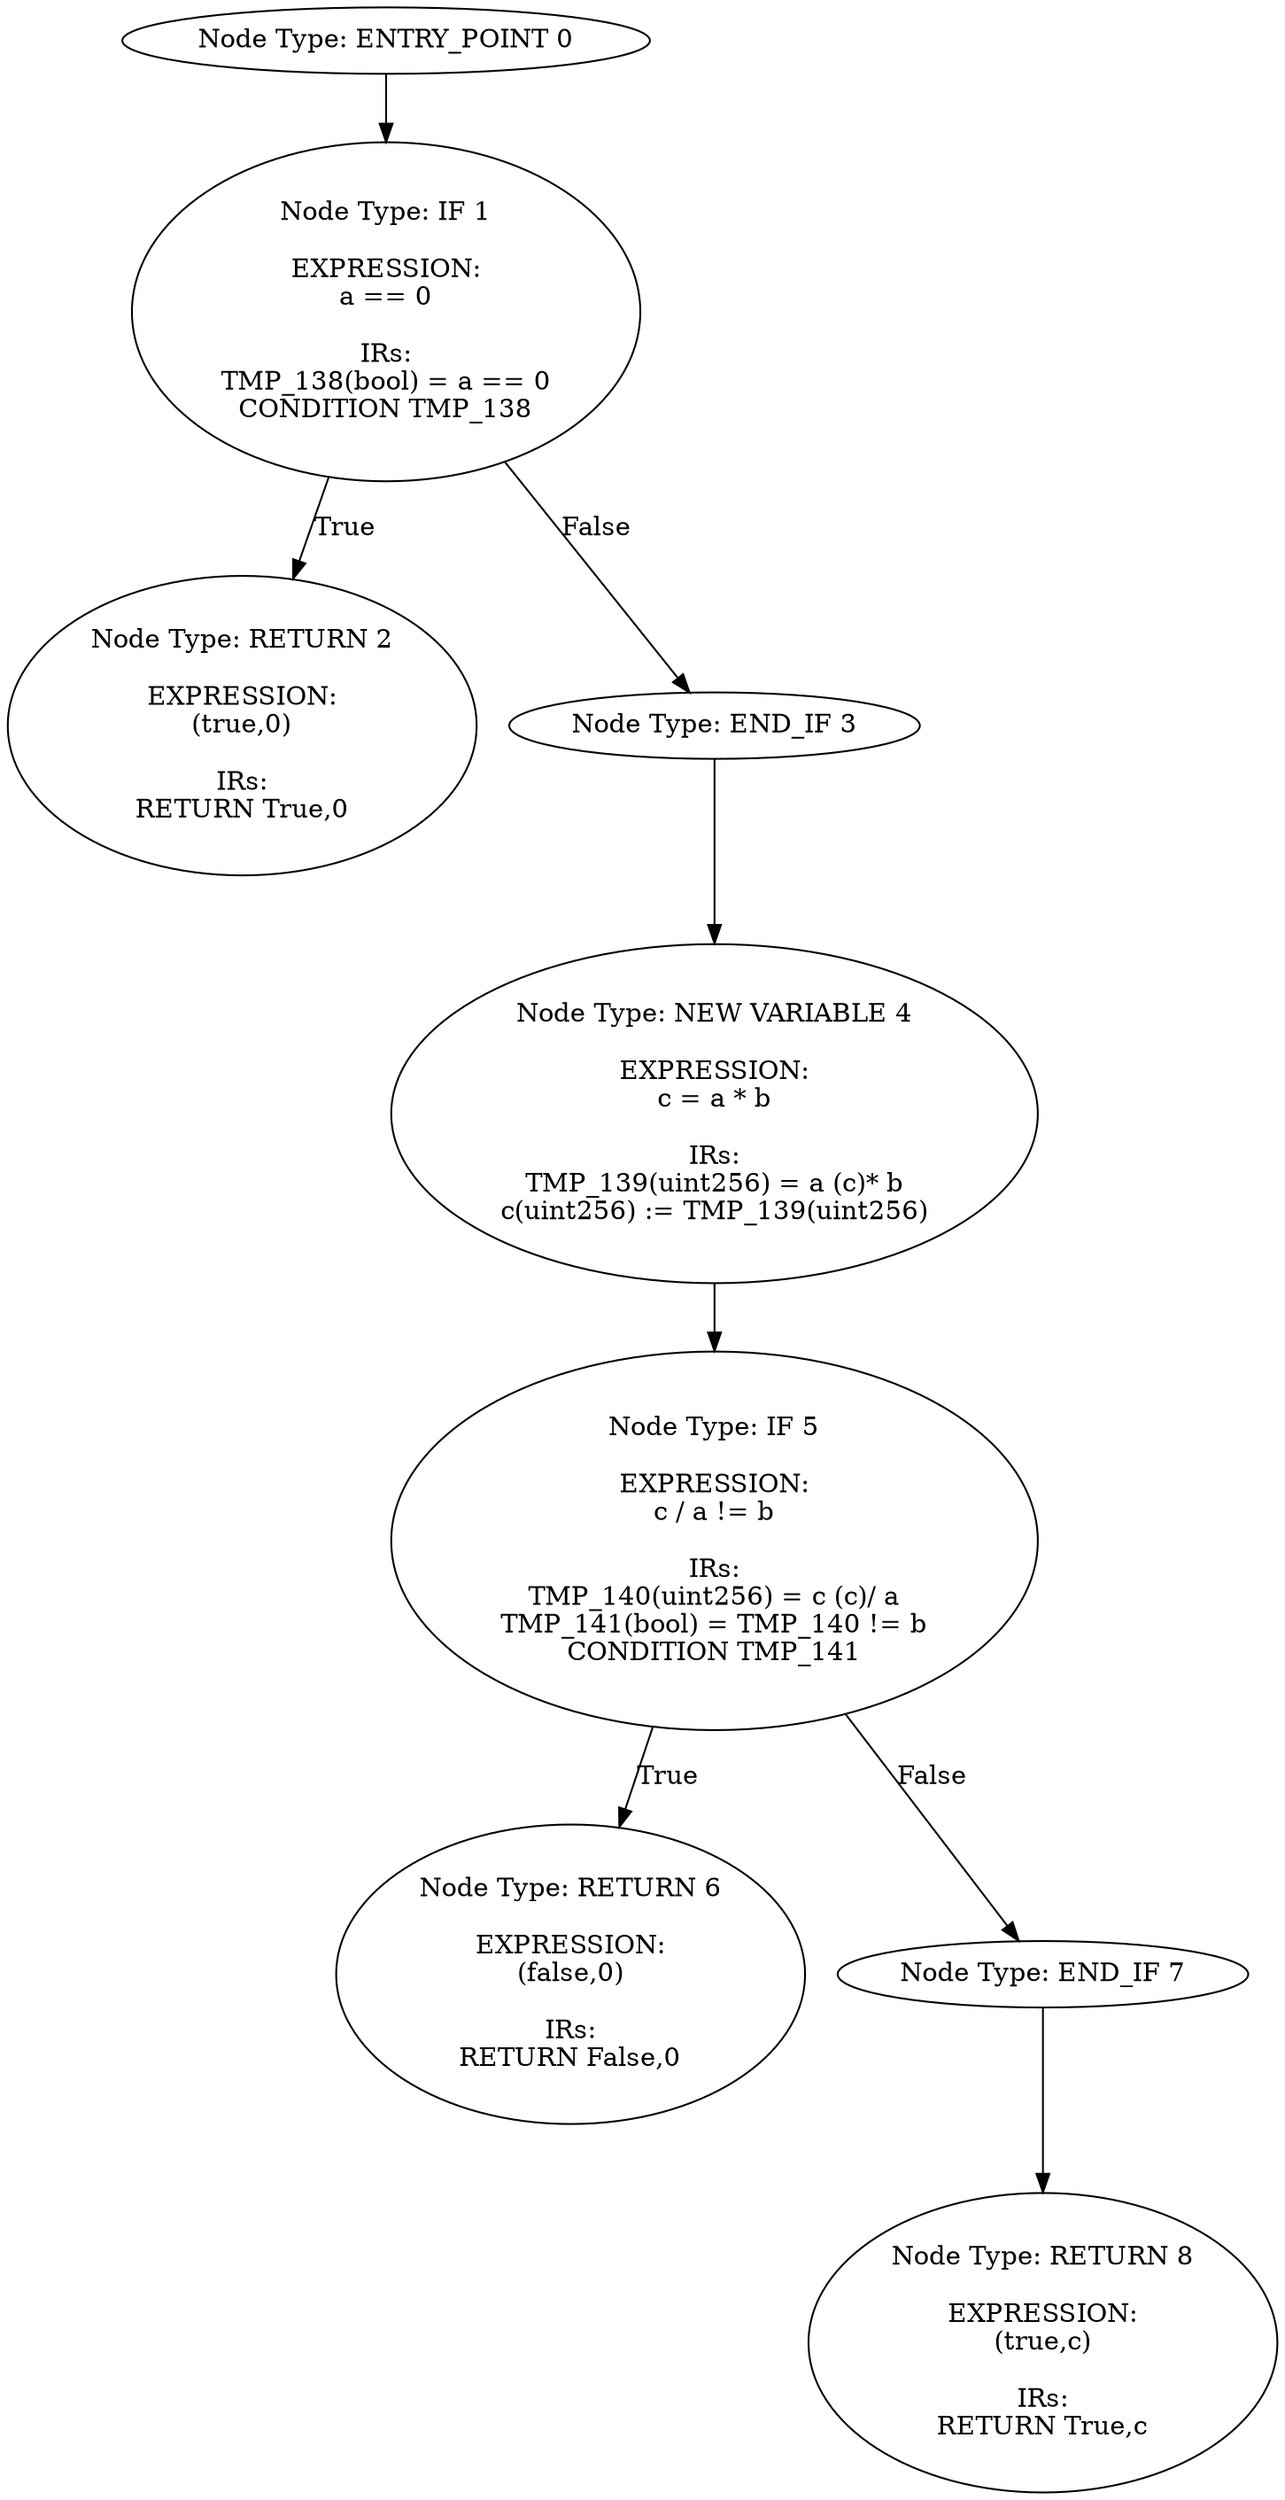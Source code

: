 digraph{
0[label="Node Type: ENTRY_POINT 0
"];
0->1;
1[label="Node Type: IF 1

EXPRESSION:
a == 0

IRs:
TMP_138(bool) = a == 0
CONDITION TMP_138"];
1->2[label="True"];
1->3[label="False"];
2[label="Node Type: RETURN 2

EXPRESSION:
(true,0)

IRs:
RETURN True,0"];
3[label="Node Type: END_IF 3
"];
3->4;
4[label="Node Type: NEW VARIABLE 4

EXPRESSION:
c = a * b

IRs:
TMP_139(uint256) = a (c)* b
c(uint256) := TMP_139(uint256)"];
4->5;
5[label="Node Type: IF 5

EXPRESSION:
c / a != b

IRs:
TMP_140(uint256) = c (c)/ a
TMP_141(bool) = TMP_140 != b
CONDITION TMP_141"];
5->6[label="True"];
5->7[label="False"];
6[label="Node Type: RETURN 6

EXPRESSION:
(false,0)

IRs:
RETURN False,0"];
7[label="Node Type: END_IF 7
"];
7->8;
8[label="Node Type: RETURN 8

EXPRESSION:
(true,c)

IRs:
RETURN True,c"];
}
